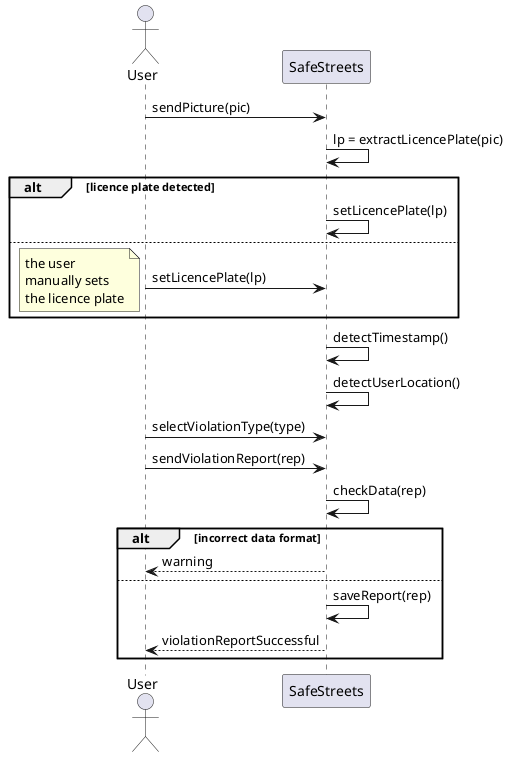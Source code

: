 @startuml rasd_sequence_diagram_uc_1_3
skinparam Shadowing false

actor User as U
participant SafeStreets as SS

U -> SS : sendPicture(pic)
SS -> SS : lp = extractLicencePlate(pic)

alt licence plate detected
SS -> SS : setLicencePlate(lp)
else
U -> SS : setLicencePlate(lp)
note left
    the user
    manually sets
    the licence plate
end note
end

SS -> SS : detectTimestamp()
SS -> SS : detectUserLocation()

U -> SS : selectViolationType(type)
U -> SS : sendViolationReport(rep)

SS -> SS : checkData(rep)

alt incorrect data format
SS --> U : warning
else
SS -> SS : saveReport(rep)
SS --> U : violationReportSuccessful
end


@enduml